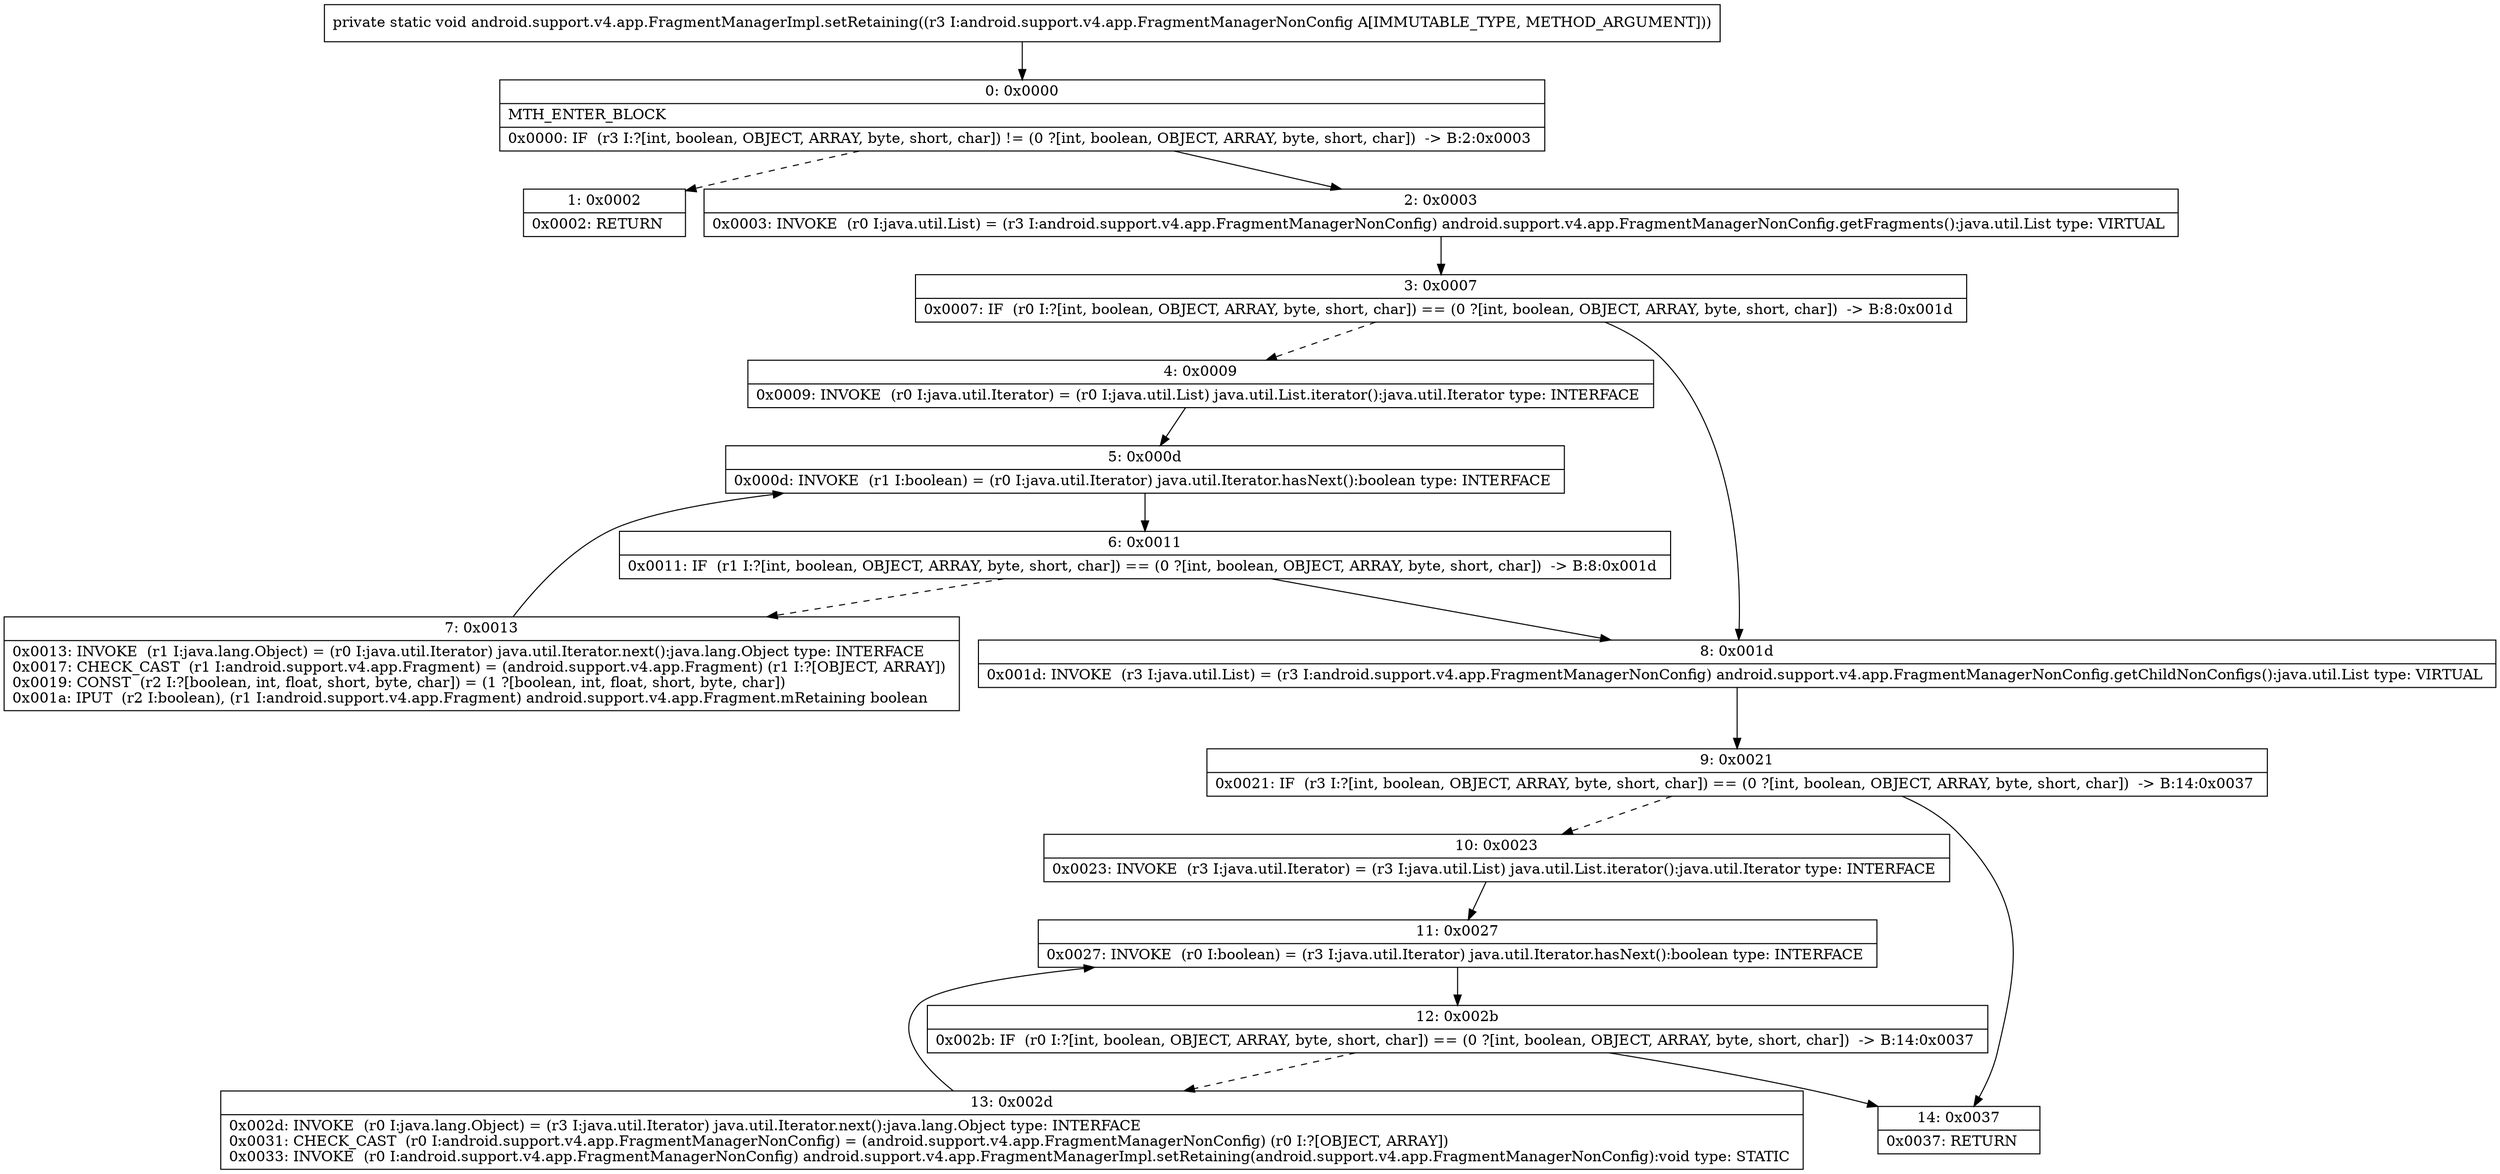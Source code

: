 digraph "CFG forandroid.support.v4.app.FragmentManagerImpl.setRetaining(Landroid\/support\/v4\/app\/FragmentManagerNonConfig;)V" {
Node_0 [shape=record,label="{0\:\ 0x0000|MTH_ENTER_BLOCK\l|0x0000: IF  (r3 I:?[int, boolean, OBJECT, ARRAY, byte, short, char]) != (0 ?[int, boolean, OBJECT, ARRAY, byte, short, char])  \-\> B:2:0x0003 \l}"];
Node_1 [shape=record,label="{1\:\ 0x0002|0x0002: RETURN   \l}"];
Node_2 [shape=record,label="{2\:\ 0x0003|0x0003: INVOKE  (r0 I:java.util.List) = (r3 I:android.support.v4.app.FragmentManagerNonConfig) android.support.v4.app.FragmentManagerNonConfig.getFragments():java.util.List type: VIRTUAL \l}"];
Node_3 [shape=record,label="{3\:\ 0x0007|0x0007: IF  (r0 I:?[int, boolean, OBJECT, ARRAY, byte, short, char]) == (0 ?[int, boolean, OBJECT, ARRAY, byte, short, char])  \-\> B:8:0x001d \l}"];
Node_4 [shape=record,label="{4\:\ 0x0009|0x0009: INVOKE  (r0 I:java.util.Iterator) = (r0 I:java.util.List) java.util.List.iterator():java.util.Iterator type: INTERFACE \l}"];
Node_5 [shape=record,label="{5\:\ 0x000d|0x000d: INVOKE  (r1 I:boolean) = (r0 I:java.util.Iterator) java.util.Iterator.hasNext():boolean type: INTERFACE \l}"];
Node_6 [shape=record,label="{6\:\ 0x0011|0x0011: IF  (r1 I:?[int, boolean, OBJECT, ARRAY, byte, short, char]) == (0 ?[int, boolean, OBJECT, ARRAY, byte, short, char])  \-\> B:8:0x001d \l}"];
Node_7 [shape=record,label="{7\:\ 0x0013|0x0013: INVOKE  (r1 I:java.lang.Object) = (r0 I:java.util.Iterator) java.util.Iterator.next():java.lang.Object type: INTERFACE \l0x0017: CHECK_CAST  (r1 I:android.support.v4.app.Fragment) = (android.support.v4.app.Fragment) (r1 I:?[OBJECT, ARRAY]) \l0x0019: CONST  (r2 I:?[boolean, int, float, short, byte, char]) = (1 ?[boolean, int, float, short, byte, char]) \l0x001a: IPUT  (r2 I:boolean), (r1 I:android.support.v4.app.Fragment) android.support.v4.app.Fragment.mRetaining boolean \l}"];
Node_8 [shape=record,label="{8\:\ 0x001d|0x001d: INVOKE  (r3 I:java.util.List) = (r3 I:android.support.v4.app.FragmentManagerNonConfig) android.support.v4.app.FragmentManagerNonConfig.getChildNonConfigs():java.util.List type: VIRTUAL \l}"];
Node_9 [shape=record,label="{9\:\ 0x0021|0x0021: IF  (r3 I:?[int, boolean, OBJECT, ARRAY, byte, short, char]) == (0 ?[int, boolean, OBJECT, ARRAY, byte, short, char])  \-\> B:14:0x0037 \l}"];
Node_10 [shape=record,label="{10\:\ 0x0023|0x0023: INVOKE  (r3 I:java.util.Iterator) = (r3 I:java.util.List) java.util.List.iterator():java.util.Iterator type: INTERFACE \l}"];
Node_11 [shape=record,label="{11\:\ 0x0027|0x0027: INVOKE  (r0 I:boolean) = (r3 I:java.util.Iterator) java.util.Iterator.hasNext():boolean type: INTERFACE \l}"];
Node_12 [shape=record,label="{12\:\ 0x002b|0x002b: IF  (r0 I:?[int, boolean, OBJECT, ARRAY, byte, short, char]) == (0 ?[int, boolean, OBJECT, ARRAY, byte, short, char])  \-\> B:14:0x0037 \l}"];
Node_13 [shape=record,label="{13\:\ 0x002d|0x002d: INVOKE  (r0 I:java.lang.Object) = (r3 I:java.util.Iterator) java.util.Iterator.next():java.lang.Object type: INTERFACE \l0x0031: CHECK_CAST  (r0 I:android.support.v4.app.FragmentManagerNonConfig) = (android.support.v4.app.FragmentManagerNonConfig) (r0 I:?[OBJECT, ARRAY]) \l0x0033: INVOKE  (r0 I:android.support.v4.app.FragmentManagerNonConfig) android.support.v4.app.FragmentManagerImpl.setRetaining(android.support.v4.app.FragmentManagerNonConfig):void type: STATIC \l}"];
Node_14 [shape=record,label="{14\:\ 0x0037|0x0037: RETURN   \l}"];
MethodNode[shape=record,label="{private static void android.support.v4.app.FragmentManagerImpl.setRetaining((r3 I:android.support.v4.app.FragmentManagerNonConfig A[IMMUTABLE_TYPE, METHOD_ARGUMENT])) }"];
MethodNode -> Node_0;
Node_0 -> Node_1[style=dashed];
Node_0 -> Node_2;
Node_2 -> Node_3;
Node_3 -> Node_4[style=dashed];
Node_3 -> Node_8;
Node_4 -> Node_5;
Node_5 -> Node_6;
Node_6 -> Node_7[style=dashed];
Node_6 -> Node_8;
Node_7 -> Node_5;
Node_8 -> Node_9;
Node_9 -> Node_10[style=dashed];
Node_9 -> Node_14;
Node_10 -> Node_11;
Node_11 -> Node_12;
Node_12 -> Node_13[style=dashed];
Node_12 -> Node_14;
Node_13 -> Node_11;
}


